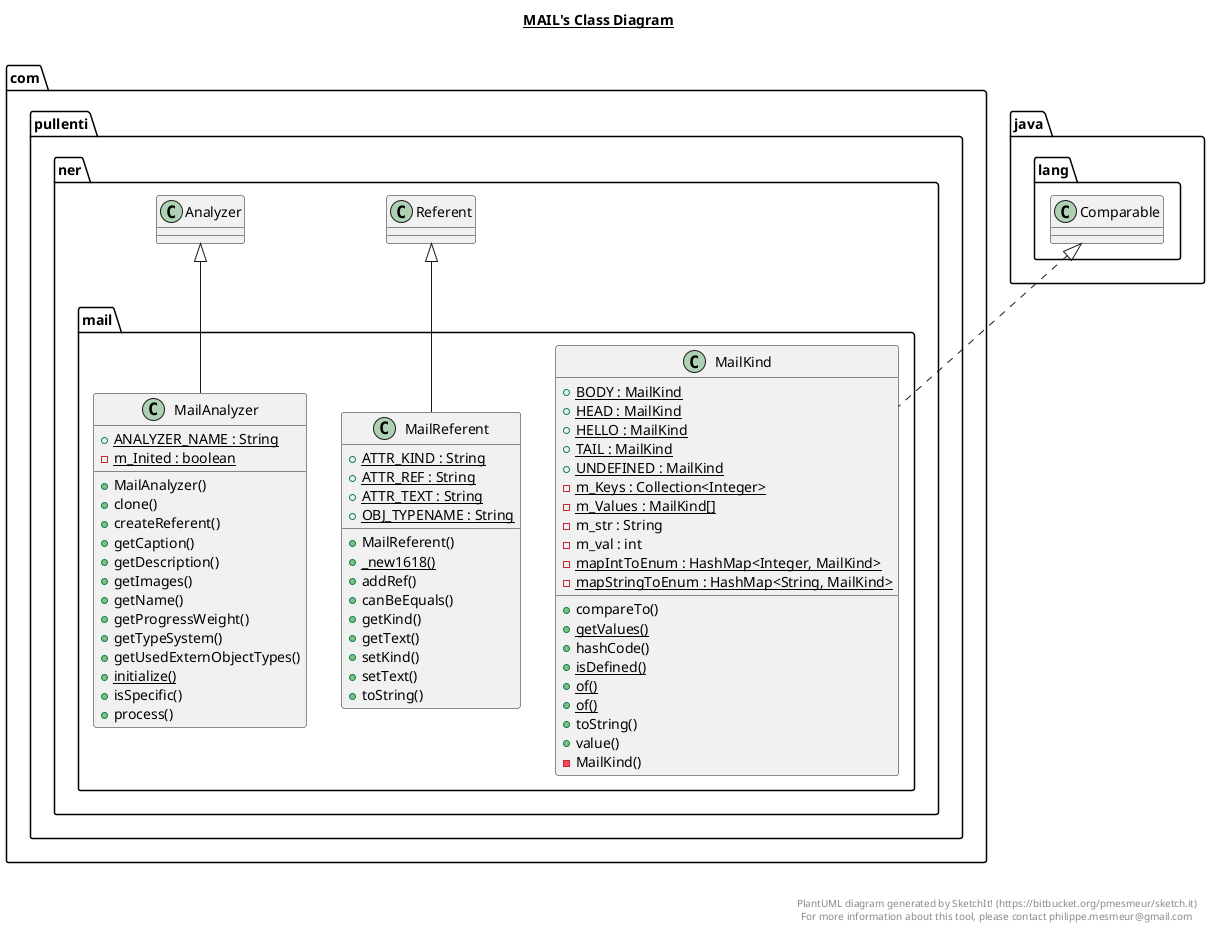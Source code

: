 @startuml

title __MAIL's Class Diagram__\n

  namespace com.pullenti.ner {
    namespace mail {
      class com.pullenti.ner.mail.MailAnalyzer {
          {static} + ANALYZER_NAME : String
          {static} - m_Inited : boolean
          + MailAnalyzer()
          + clone()
          + createReferent()
          + getCaption()
          + getDescription()
          + getImages()
          + getName()
          + getProgressWeight()
          + getTypeSystem()
          + getUsedExternObjectTypes()
          {static} + initialize()
          + isSpecific()
          + process()
      }
    }
  }
  

  namespace com.pullenti.ner {
    namespace mail {
      class com.pullenti.ner.mail.MailKind {
          {static} + BODY : MailKind
          {static} + HEAD : MailKind
          {static} + HELLO : MailKind
          {static} + TAIL : MailKind
          {static} + UNDEFINED : MailKind
          {static} - m_Keys : Collection<Integer>
          {static} - m_Values : MailKind[]
          - m_str : String
          - m_val : int
          {static} - mapIntToEnum : HashMap<Integer, MailKind>
          {static} - mapStringToEnum : HashMap<String, MailKind>
          + compareTo()
          {static} + getValues()
          + hashCode()
          {static} + isDefined()
          {static} + of()
          {static} + of()
          + toString()
          + value()
          - MailKind()
      }
    }
  }
  

  namespace com.pullenti.ner {
    namespace mail {
      class com.pullenti.ner.mail.MailReferent {
          {static} + ATTR_KIND : String
          {static} + ATTR_REF : String
          {static} + ATTR_TEXT : String
          {static} + OBJ_TYPENAME : String
          + MailReferent()
          {static} + _new1618()
          + addRef()
          + canBeEquals()
          + getKind()
          + getText()
          + setKind()
          + setText()
          + toString()
      }
    }
  }
  

  com.pullenti.ner.mail.MailAnalyzer -up-|> com.pullenti.ner.Analyzer
  com.pullenti.ner.mail.MailKind .up.|> java.lang.Comparable
  com.pullenti.ner.mail.MailReferent -up-|> com.pullenti.ner.Referent


right footer


PlantUML diagram generated by SketchIt! (https://bitbucket.org/pmesmeur/sketch.it)
For more information about this tool, please contact philippe.mesmeur@gmail.com
endfooter

@enduml
